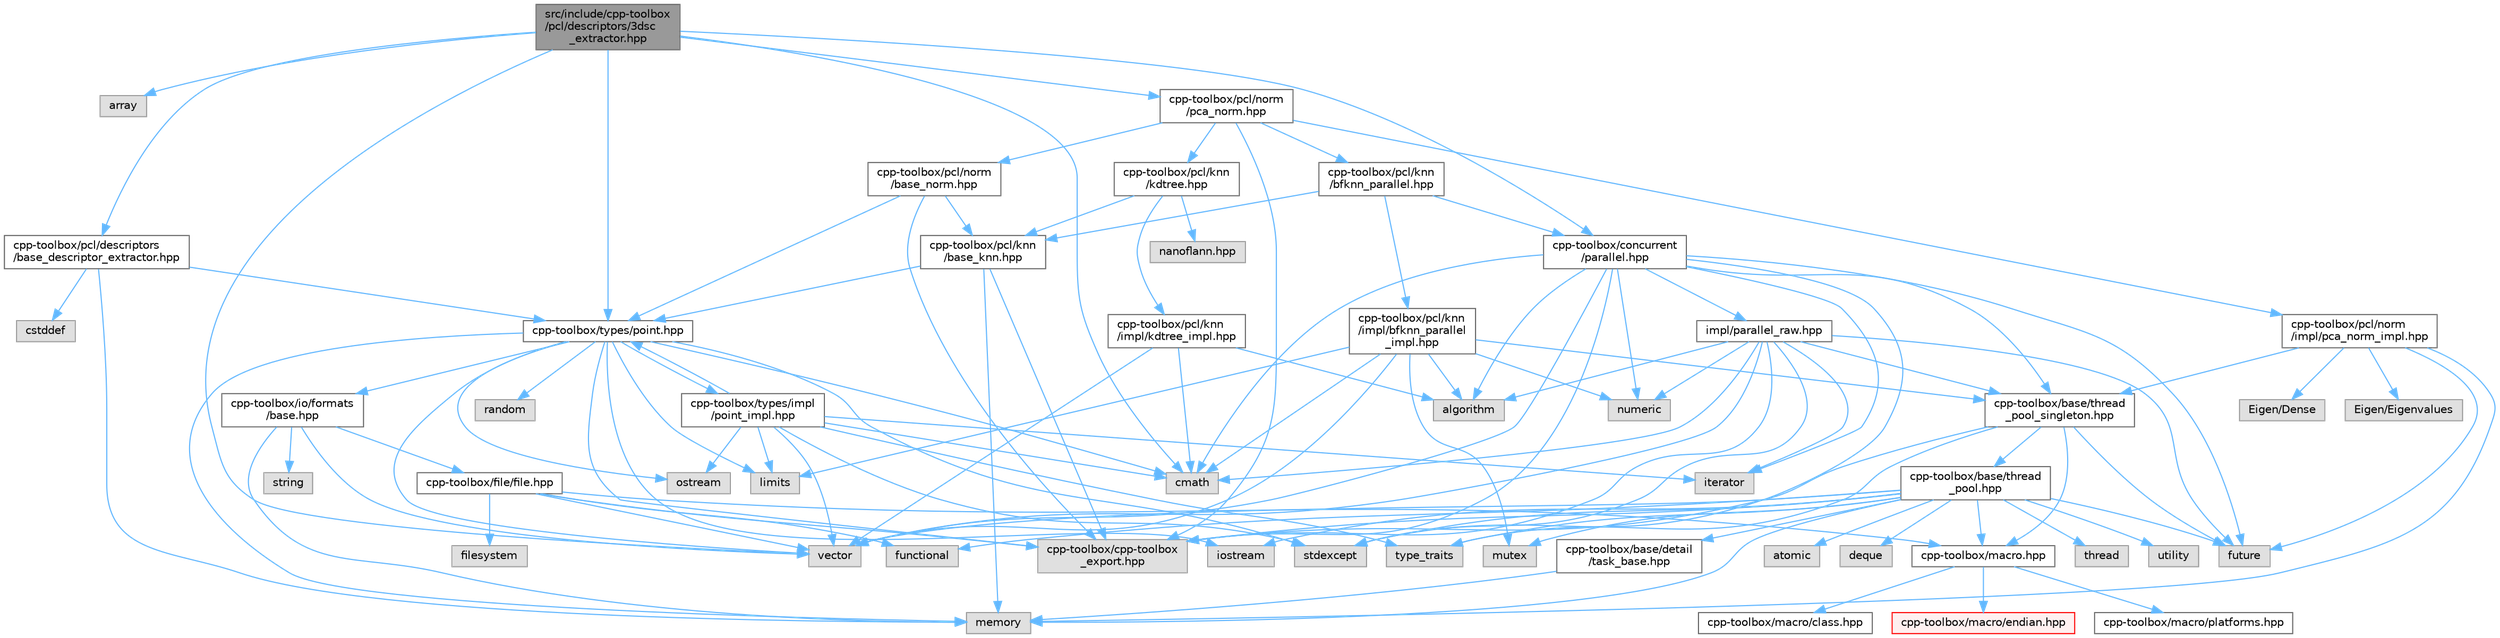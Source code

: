 digraph "src/include/cpp-toolbox/pcl/descriptors/3dsc_extractor.hpp"
{
 // LATEX_PDF_SIZE
  bgcolor="transparent";
  edge [fontname=Helvetica,fontsize=10,labelfontname=Helvetica,labelfontsize=10];
  node [fontname=Helvetica,fontsize=10,shape=box,height=0.2,width=0.4];
  Node1 [id="Node000001",label="src/include/cpp-toolbox\l/pcl/descriptors/3dsc\l_extractor.hpp",height=0.2,width=0.4,color="gray40", fillcolor="grey60", style="filled", fontcolor="black",tooltip=" "];
  Node1 -> Node2 [id="edge1_Node000001_Node000002",color="steelblue1",style="solid",tooltip=" "];
  Node2 [id="Node000002",label="array",height=0.2,width=0.4,color="grey60", fillcolor="#E0E0E0", style="filled",tooltip=" "];
  Node1 -> Node3 [id="edge2_Node000001_Node000003",color="steelblue1",style="solid",tooltip=" "];
  Node3 [id="Node000003",label="cmath",height=0.2,width=0.4,color="grey60", fillcolor="#E0E0E0", style="filled",tooltip=" "];
  Node1 -> Node4 [id="edge3_Node000001_Node000004",color="steelblue1",style="solid",tooltip=" "];
  Node4 [id="Node000004",label="vector",height=0.2,width=0.4,color="grey60", fillcolor="#E0E0E0", style="filled",tooltip=" "];
  Node1 -> Node5 [id="edge4_Node000001_Node000005",color="steelblue1",style="solid",tooltip=" "];
  Node5 [id="Node000005",label="cpp-toolbox/concurrent\l/parallel.hpp",height=0.2,width=0.4,color="grey40", fillcolor="white", style="filled",URL="$parallel_8hpp.html",tooltip=" "];
  Node5 -> Node6 [id="edge5_Node000005_Node000006",color="steelblue1",style="solid",tooltip=" "];
  Node6 [id="Node000006",label="algorithm",height=0.2,width=0.4,color="grey60", fillcolor="#E0E0E0", style="filled",tooltip=" "];
  Node5 -> Node3 [id="edge6_Node000005_Node000003",color="steelblue1",style="solid",tooltip=" "];
  Node5 -> Node7 [id="edge7_Node000005_Node000007",color="steelblue1",style="solid",tooltip=" "];
  Node7 [id="Node000007",label="future",height=0.2,width=0.4,color="grey60", fillcolor="#E0E0E0", style="filled",tooltip=" "];
  Node5 -> Node8 [id="edge8_Node000005_Node000008",color="steelblue1",style="solid",tooltip=" "];
  Node8 [id="Node000008",label="iterator",height=0.2,width=0.4,color="grey60", fillcolor="#E0E0E0", style="filled",tooltip=" "];
  Node5 -> Node9 [id="edge9_Node000005_Node000009",color="steelblue1",style="solid",tooltip=" "];
  Node9 [id="Node000009",label="numeric",height=0.2,width=0.4,color="grey60", fillcolor="#E0E0E0", style="filled",tooltip=" "];
  Node5 -> Node10 [id="edge10_Node000005_Node000010",color="steelblue1",style="solid",tooltip=" "];
  Node10 [id="Node000010",label="stdexcept",height=0.2,width=0.4,color="grey60", fillcolor="#E0E0E0", style="filled",tooltip=" "];
  Node5 -> Node4 [id="edge11_Node000005_Node000004",color="steelblue1",style="solid",tooltip=" "];
  Node5 -> Node11 [id="edge12_Node000005_Node000011",color="steelblue1",style="solid",tooltip=" "];
  Node11 [id="Node000011",label="cpp-toolbox/cpp-toolbox\l_export.hpp",height=0.2,width=0.4,color="grey60", fillcolor="#E0E0E0", style="filled",tooltip=" "];
  Node5 -> Node12 [id="edge13_Node000005_Node000012",color="steelblue1",style="solid",tooltip=" "];
  Node12 [id="Node000012",label="cpp-toolbox/base/thread\l_pool_singleton.hpp",height=0.2,width=0.4,color="grey40", fillcolor="white", style="filled",URL="$thread__pool__singleton_8hpp.html",tooltip=" "];
  Node12 -> Node7 [id="edge14_Node000012_Node000007",color="steelblue1",style="solid",tooltip=" "];
  Node12 -> Node13 [id="edge15_Node000012_Node000013",color="steelblue1",style="solid",tooltip=" "];
  Node13 [id="Node000013",label="type_traits",height=0.2,width=0.4,color="grey60", fillcolor="#E0E0E0", style="filled",tooltip=" "];
  Node12 -> Node11 [id="edge16_Node000012_Node000011",color="steelblue1",style="solid",tooltip=" "];
  Node12 -> Node14 [id="edge17_Node000012_Node000014",color="steelblue1",style="solid",tooltip=" "];
  Node14 [id="Node000014",label="cpp-toolbox/macro.hpp",height=0.2,width=0.4,color="grey40", fillcolor="white", style="filled",URL="$macro_8hpp.html",tooltip="通用的编译器、平台、架构检测和实用宏定义 / Common macros for compiler, platform, architecture detection and utility macro..."];
  Node14 -> Node15 [id="edge18_Node000014_Node000015",color="steelblue1",style="solid",tooltip=" "];
  Node15 [id="Node000015",label="cpp-toolbox/macro/class.hpp",height=0.2,width=0.4,color="grey40", fillcolor="white", style="filled",URL="$class_8hpp.html",tooltip=" "];
  Node14 -> Node16 [id="edge19_Node000014_Node000016",color="steelblue1",style="solid",tooltip=" "];
  Node16 [id="Node000016",label="cpp-toolbox/macro/endian.hpp",height=0.2,width=0.4,color="red", fillcolor="#FFF0F0", style="filled",URL="$endian_8hpp.html",tooltip=" "];
  Node14 -> Node18 [id="edge20_Node000014_Node000018",color="steelblue1",style="solid",tooltip=" "];
  Node18 [id="Node000018",label="cpp-toolbox/macro/platforms.hpp",height=0.2,width=0.4,color="grey40", fillcolor="white", style="filled",URL="$platforms_8hpp.html",tooltip=" "];
  Node12 -> Node19 [id="edge21_Node000012_Node000019",color="steelblue1",style="solid",tooltip=" "];
  Node19 [id="Node000019",label="cpp-toolbox/base/thread\l_pool.hpp",height=0.2,width=0.4,color="grey40", fillcolor="white", style="filled",URL="$thread__pool_8hpp.html",tooltip=" "];
  Node19 -> Node20 [id="edge22_Node000019_Node000020",color="steelblue1",style="solid",tooltip=" "];
  Node20 [id="Node000020",label="atomic",height=0.2,width=0.4,color="grey60", fillcolor="#E0E0E0", style="filled",tooltip=" "];
  Node19 -> Node21 [id="edge23_Node000019_Node000021",color="steelblue1",style="solid",tooltip=" "];
  Node21 [id="Node000021",label="deque",height=0.2,width=0.4,color="grey60", fillcolor="#E0E0E0", style="filled",tooltip=" "];
  Node19 -> Node22 [id="edge24_Node000019_Node000022",color="steelblue1",style="solid",tooltip=" "];
  Node22 [id="Node000022",label="functional",height=0.2,width=0.4,color="grey60", fillcolor="#E0E0E0", style="filled",tooltip=" "];
  Node19 -> Node7 [id="edge25_Node000019_Node000007",color="steelblue1",style="solid",tooltip=" "];
  Node19 -> Node23 [id="edge26_Node000019_Node000023",color="steelblue1",style="solid",tooltip=" "];
  Node23 [id="Node000023",label="iostream",height=0.2,width=0.4,color="grey60", fillcolor="#E0E0E0", style="filled",tooltip=" "];
  Node19 -> Node24 [id="edge27_Node000019_Node000024",color="steelblue1",style="solid",tooltip=" "];
  Node24 [id="Node000024",label="memory",height=0.2,width=0.4,color="grey60", fillcolor="#E0E0E0", style="filled",tooltip=" "];
  Node19 -> Node25 [id="edge28_Node000019_Node000025",color="steelblue1",style="solid",tooltip=" "];
  Node25 [id="Node000025",label="mutex",height=0.2,width=0.4,color="grey60", fillcolor="#E0E0E0", style="filled",tooltip=" "];
  Node19 -> Node10 [id="edge29_Node000019_Node000010",color="steelblue1",style="solid",tooltip=" "];
  Node19 -> Node26 [id="edge30_Node000019_Node000026",color="steelblue1",style="solid",tooltip=" "];
  Node26 [id="Node000026",label="thread",height=0.2,width=0.4,color="grey60", fillcolor="#E0E0E0", style="filled",tooltip=" "];
  Node19 -> Node13 [id="edge31_Node000019_Node000013",color="steelblue1",style="solid",tooltip=" "];
  Node19 -> Node27 [id="edge32_Node000019_Node000027",color="steelblue1",style="solid",tooltip=" "];
  Node27 [id="Node000027",label="utility",height=0.2,width=0.4,color="grey60", fillcolor="#E0E0E0", style="filled",tooltip=" "];
  Node19 -> Node4 [id="edge33_Node000019_Node000004",color="steelblue1",style="solid",tooltip=" "];
  Node19 -> Node28 [id="edge34_Node000019_Node000028",color="steelblue1",style="solid",tooltip=" "];
  Node28 [id="Node000028",label="cpp-toolbox/base/detail\l/task_base.hpp",height=0.2,width=0.4,color="grey40", fillcolor="white", style="filled",URL="$task__base_8hpp.html",tooltip=" "];
  Node28 -> Node24 [id="edge35_Node000028_Node000024",color="steelblue1",style="solid",tooltip=" "];
  Node19 -> Node11 [id="edge36_Node000019_Node000011",color="steelblue1",style="solid",tooltip=" "];
  Node19 -> Node14 [id="edge37_Node000019_Node000014",color="steelblue1",style="solid",tooltip=" "];
  Node5 -> Node29 [id="edge38_Node000005_Node000029",color="steelblue1",style="solid",tooltip=" "];
  Node29 [id="Node000029",label="impl/parallel_raw.hpp",height=0.2,width=0.4,color="grey40", fillcolor="white", style="filled",URL="$parallel__raw_8hpp.html",tooltip=" "];
  Node29 -> Node6 [id="edge39_Node000029_Node000006",color="steelblue1",style="solid",tooltip=" "];
  Node29 -> Node3 [id="edge40_Node000029_Node000003",color="steelblue1",style="solid",tooltip=" "];
  Node29 -> Node7 [id="edge41_Node000029_Node000007",color="steelblue1",style="solid",tooltip=" "];
  Node29 -> Node8 [id="edge42_Node000029_Node000008",color="steelblue1",style="solid",tooltip=" "];
  Node29 -> Node9 [id="edge43_Node000029_Node000009",color="steelblue1",style="solid",tooltip=" "];
  Node29 -> Node10 [id="edge44_Node000029_Node000010",color="steelblue1",style="solid",tooltip=" "];
  Node29 -> Node4 [id="edge45_Node000029_Node000004",color="steelblue1",style="solid",tooltip=" "];
  Node29 -> Node12 [id="edge46_Node000029_Node000012",color="steelblue1",style="solid",tooltip=" "];
  Node29 -> Node11 [id="edge47_Node000029_Node000011",color="steelblue1",style="solid",tooltip=" "];
  Node1 -> Node30 [id="edge48_Node000001_Node000030",color="steelblue1",style="solid",tooltip=" "];
  Node30 [id="Node000030",label="cpp-toolbox/pcl/descriptors\l/base_descriptor_extractor.hpp",height=0.2,width=0.4,color="grey40", fillcolor="white", style="filled",URL="$base__descriptor__extractor_8hpp.html",tooltip=" "];
  Node30 -> Node31 [id="edge49_Node000030_Node000031",color="steelblue1",style="solid",tooltip=" "];
  Node31 [id="Node000031",label="cstddef",height=0.2,width=0.4,color="grey60", fillcolor="#E0E0E0", style="filled",tooltip=" "];
  Node30 -> Node24 [id="edge50_Node000030_Node000024",color="steelblue1",style="solid",tooltip=" "];
  Node30 -> Node32 [id="edge51_Node000030_Node000032",color="steelblue1",style="solid",tooltip=" "];
  Node32 [id="Node000032",label="cpp-toolbox/types/point.hpp",height=0.2,width=0.4,color="grey40", fillcolor="white", style="filled",URL="$point_8hpp.html",tooltip=" "];
  Node32 -> Node3 [id="edge52_Node000032_Node000003",color="steelblue1",style="solid",tooltip=" "];
  Node32 -> Node23 [id="edge53_Node000032_Node000023",color="steelblue1",style="solid",tooltip=" "];
  Node32 -> Node33 [id="edge54_Node000032_Node000033",color="steelblue1",style="solid",tooltip=" "];
  Node33 [id="Node000033",label="limits",height=0.2,width=0.4,color="grey60", fillcolor="#E0E0E0", style="filled",tooltip=" "];
  Node32 -> Node24 [id="edge55_Node000032_Node000024",color="steelblue1",style="solid",tooltip=" "];
  Node32 -> Node34 [id="edge56_Node000032_Node000034",color="steelblue1",style="solid",tooltip=" "];
  Node34 [id="Node000034",label="ostream",height=0.2,width=0.4,color="grey60", fillcolor="#E0E0E0", style="filled",tooltip=" "];
  Node32 -> Node35 [id="edge57_Node000032_Node000035",color="steelblue1",style="solid",tooltip=" "];
  Node35 [id="Node000035",label="random",height=0.2,width=0.4,color="grey60", fillcolor="#E0E0E0", style="filled",tooltip=" "];
  Node32 -> Node10 [id="edge58_Node000032_Node000010",color="steelblue1",style="solid",tooltip=" "];
  Node32 -> Node4 [id="edge59_Node000032_Node000004",color="steelblue1",style="solid",tooltip=" "];
  Node32 -> Node11 [id="edge60_Node000032_Node000011",color="steelblue1",style="solid",tooltip=" "];
  Node32 -> Node36 [id="edge61_Node000032_Node000036",color="steelblue1",style="solid",tooltip=" "];
  Node36 [id="Node000036",label="cpp-toolbox/io/formats\l/base.hpp",height=0.2,width=0.4,color="grey40", fillcolor="white", style="filled",URL="$io_2formats_2base_8hpp.html",tooltip=" "];
  Node36 -> Node24 [id="edge62_Node000036_Node000024",color="steelblue1",style="solid",tooltip=" "];
  Node36 -> Node37 [id="edge63_Node000036_Node000037",color="steelblue1",style="solid",tooltip=" "];
  Node37 [id="Node000037",label="string",height=0.2,width=0.4,color="grey60", fillcolor="#E0E0E0", style="filled",tooltip=" "];
  Node36 -> Node4 [id="edge64_Node000036_Node000004",color="steelblue1",style="solid",tooltip=" "];
  Node36 -> Node38 [id="edge65_Node000036_Node000038",color="steelblue1",style="solid",tooltip=" "];
  Node38 [id="Node000038",label="cpp-toolbox/file/file.hpp",height=0.2,width=0.4,color="grey40", fillcolor="white", style="filled",URL="$file_8hpp.html",tooltip=" "];
  Node38 -> Node39 [id="edge66_Node000038_Node000039",color="steelblue1",style="solid",tooltip=" "];
  Node39 [id="Node000039",label="filesystem",height=0.2,width=0.4,color="grey60", fillcolor="#E0E0E0", style="filled",tooltip=" "];
  Node38 -> Node22 [id="edge67_Node000038_Node000022",color="steelblue1",style="solid",tooltip=" "];
  Node38 -> Node4 [id="edge68_Node000038_Node000004",color="steelblue1",style="solid",tooltip=" "];
  Node38 -> Node11 [id="edge69_Node000038_Node000011",color="steelblue1",style="solid",tooltip=" "];
  Node38 -> Node14 [id="edge70_Node000038_Node000014",color="steelblue1",style="solid",tooltip=" "];
  Node32 -> Node40 [id="edge71_Node000032_Node000040",color="steelblue1",style="solid",tooltip=" "];
  Node40 [id="Node000040",label="cpp-toolbox/types/impl\l/point_impl.hpp",height=0.2,width=0.4,color="grey40", fillcolor="white", style="filled",URL="$point__impl_8hpp.html",tooltip=" "];
  Node40 -> Node3 [id="edge72_Node000040_Node000003",color="steelblue1",style="solid",tooltip=" "];
  Node40 -> Node8 [id="edge73_Node000040_Node000008",color="steelblue1",style="solid",tooltip=" "];
  Node40 -> Node33 [id="edge74_Node000040_Node000033",color="steelblue1",style="solid",tooltip=" "];
  Node40 -> Node34 [id="edge75_Node000040_Node000034",color="steelblue1",style="solid",tooltip=" "];
  Node40 -> Node10 [id="edge76_Node000040_Node000010",color="steelblue1",style="solid",tooltip=" "];
  Node40 -> Node13 [id="edge77_Node000040_Node000013",color="steelblue1",style="solid",tooltip=" "];
  Node40 -> Node4 [id="edge78_Node000040_Node000004",color="steelblue1",style="solid",tooltip=" "];
  Node40 -> Node32 [id="edge79_Node000040_Node000032",color="steelblue1",style="solid",tooltip=" "];
  Node1 -> Node41 [id="edge80_Node000001_Node000041",color="steelblue1",style="solid",tooltip=" "];
  Node41 [id="Node000041",label="cpp-toolbox/pcl/norm\l/pca_norm.hpp",height=0.2,width=0.4,color="grey40", fillcolor="white", style="filled",URL="$pca__norm_8hpp.html",tooltip=" "];
  Node41 -> Node11 [id="edge81_Node000041_Node000011",color="steelblue1",style="solid",tooltip=" "];
  Node41 -> Node42 [id="edge82_Node000041_Node000042",color="steelblue1",style="solid",tooltip=" "];
  Node42 [id="Node000042",label="cpp-toolbox/pcl/knn\l/bfknn_parallel.hpp",height=0.2,width=0.4,color="grey40", fillcolor="white", style="filled",URL="$bfknn__parallel_8hpp.html",tooltip=" "];
  Node42 -> Node5 [id="edge83_Node000042_Node000005",color="steelblue1",style="solid",tooltip=" "];
  Node42 -> Node43 [id="edge84_Node000042_Node000043",color="steelblue1",style="solid",tooltip=" "];
  Node43 [id="Node000043",label="cpp-toolbox/pcl/knn\l/base_knn.hpp",height=0.2,width=0.4,color="grey40", fillcolor="white", style="filled",URL="$base__knn_8hpp.html",tooltip=" "];
  Node43 -> Node24 [id="edge85_Node000043_Node000024",color="steelblue1",style="solid",tooltip=" "];
  Node43 -> Node11 [id="edge86_Node000043_Node000011",color="steelblue1",style="solid",tooltip=" "];
  Node43 -> Node32 [id="edge87_Node000043_Node000032",color="steelblue1",style="solid",tooltip=" "];
  Node42 -> Node44 [id="edge88_Node000042_Node000044",color="steelblue1",style="solid",tooltip=" "];
  Node44 [id="Node000044",label="cpp-toolbox/pcl/knn\l/impl/bfknn_parallel\l_impl.hpp",height=0.2,width=0.4,color="grey40", fillcolor="white", style="filled",URL="$bfknn__parallel__impl_8hpp.html",tooltip=" "];
  Node44 -> Node6 [id="edge89_Node000044_Node000006",color="steelblue1",style="solid",tooltip=" "];
  Node44 -> Node3 [id="edge90_Node000044_Node000003",color="steelblue1",style="solid",tooltip=" "];
  Node44 -> Node33 [id="edge91_Node000044_Node000033",color="steelblue1",style="solid",tooltip=" "];
  Node44 -> Node25 [id="edge92_Node000044_Node000025",color="steelblue1",style="solid",tooltip=" "];
  Node44 -> Node9 [id="edge93_Node000044_Node000009",color="steelblue1",style="solid",tooltip=" "];
  Node44 -> Node4 [id="edge94_Node000044_Node000004",color="steelblue1",style="solid",tooltip=" "];
  Node44 -> Node12 [id="edge95_Node000044_Node000012",color="steelblue1",style="solid",tooltip=" "];
  Node41 -> Node45 [id="edge96_Node000041_Node000045",color="steelblue1",style="solid",tooltip=" "];
  Node45 [id="Node000045",label="cpp-toolbox/pcl/knn\l/kdtree.hpp",height=0.2,width=0.4,color="grey40", fillcolor="white", style="filled",URL="$kdtree_8hpp.html",tooltip=" "];
  Node45 -> Node43 [id="edge97_Node000045_Node000043",color="steelblue1",style="solid",tooltip=" "];
  Node45 -> Node46 [id="edge98_Node000045_Node000046",color="steelblue1",style="solid",tooltip=" "];
  Node46 [id="Node000046",label="nanoflann.hpp",height=0.2,width=0.4,color="grey60", fillcolor="#E0E0E0", style="filled",tooltip=" "];
  Node45 -> Node47 [id="edge99_Node000045_Node000047",color="steelblue1",style="solid",tooltip=" "];
  Node47 [id="Node000047",label="cpp-toolbox/pcl/knn\l/impl/kdtree_impl.hpp",height=0.2,width=0.4,color="grey40", fillcolor="white", style="filled",URL="$kdtree__impl_8hpp.html",tooltip=" "];
  Node47 -> Node6 [id="edge100_Node000047_Node000006",color="steelblue1",style="solid",tooltip=" "];
  Node47 -> Node3 [id="edge101_Node000047_Node000003",color="steelblue1",style="solid",tooltip=" "];
  Node47 -> Node4 [id="edge102_Node000047_Node000004",color="steelblue1",style="solid",tooltip=" "];
  Node41 -> Node48 [id="edge103_Node000041_Node000048",color="steelblue1",style="solid",tooltip=" "];
  Node48 [id="Node000048",label="cpp-toolbox/pcl/norm\l/base_norm.hpp",height=0.2,width=0.4,color="grey40", fillcolor="white", style="filled",URL="$base__norm_8hpp.html",tooltip=" "];
  Node48 -> Node11 [id="edge104_Node000048_Node000011",color="steelblue1",style="solid",tooltip=" "];
  Node48 -> Node43 [id="edge105_Node000048_Node000043",color="steelblue1",style="solid",tooltip=" "];
  Node48 -> Node32 [id="edge106_Node000048_Node000032",color="steelblue1",style="solid",tooltip=" "];
  Node41 -> Node49 [id="edge107_Node000041_Node000049",color="steelblue1",style="solid",tooltip=" "];
  Node49 [id="Node000049",label="cpp-toolbox/pcl/norm\l/impl/pca_norm_impl.hpp",height=0.2,width=0.4,color="grey40", fillcolor="white", style="filled",URL="$pca__norm__impl_8hpp.html",tooltip=" "];
  Node49 -> Node50 [id="edge108_Node000049_Node000050",color="steelblue1",style="solid",tooltip=" "];
  Node50 [id="Node000050",label="Eigen/Dense",height=0.2,width=0.4,color="grey60", fillcolor="#E0E0E0", style="filled",tooltip=" "];
  Node49 -> Node51 [id="edge109_Node000049_Node000051",color="steelblue1",style="solid",tooltip=" "];
  Node51 [id="Node000051",label="Eigen/Eigenvalues",height=0.2,width=0.4,color="grey60", fillcolor="#E0E0E0", style="filled",tooltip=" "];
  Node49 -> Node12 [id="edge110_Node000049_Node000012",color="steelblue1",style="solid",tooltip=" "];
  Node49 -> Node7 [id="edge111_Node000049_Node000007",color="steelblue1",style="solid",tooltip=" "];
  Node49 -> Node24 [id="edge112_Node000049_Node000024",color="steelblue1",style="solid",tooltip=" "];
  Node1 -> Node32 [id="edge113_Node000001_Node000032",color="steelblue1",style="solid",tooltip=" "];
}
